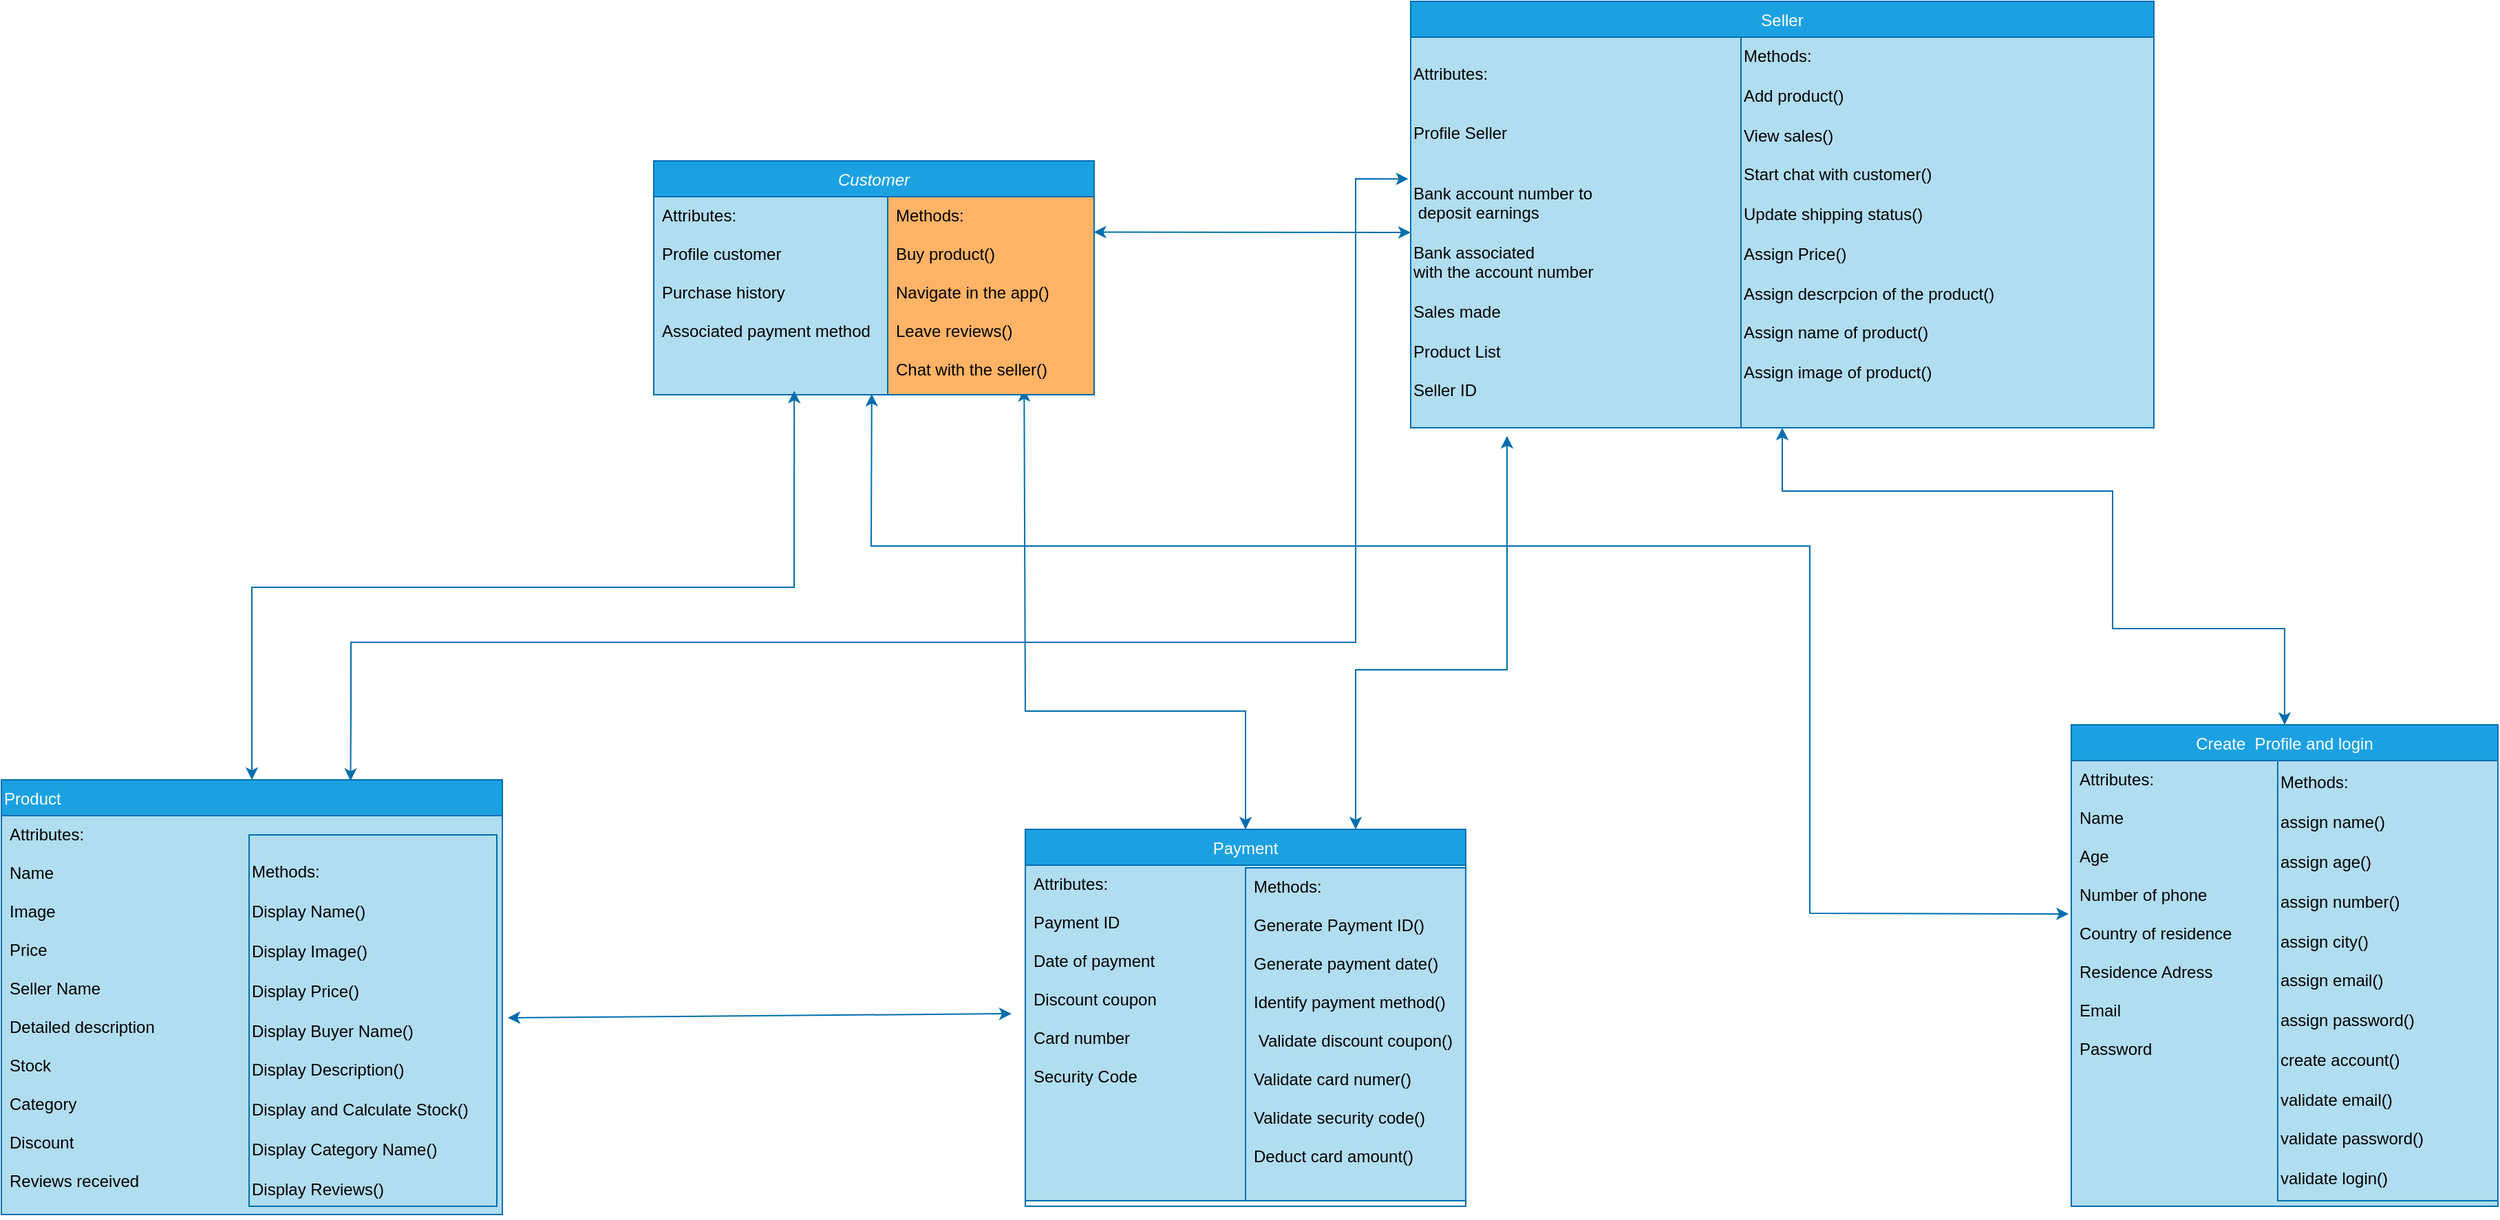 <mxfile version="27.0.5">
  <diagram id="C5RBs43oDa-KdzZeNtuy" name="Page-1">
    <mxGraphModel dx="3125" dy="2436" grid="1" gridSize="10" guides="1" tooltips="1" connect="1" arrows="1" fold="1" page="1" pageScale="1" pageWidth="827" pageHeight="1169" background="light-dark(#FFFFFF,#FFFFFF)" math="0" shadow="0">
      <root>
        <mxCell id="WIyWlLk6GJQsqaUBKTNV-0" />
        <mxCell id="WIyWlLk6GJQsqaUBKTNV-1" parent="WIyWlLk6GJQsqaUBKTNV-0" />
        <mxCell id="zkfFHV4jXpPFQw0GAbJ--0" value="Customer" style="swimlane;fontStyle=2;align=center;verticalAlign=top;childLayout=stackLayout;horizontal=1;startSize=26;horizontalStack=0;resizeParent=1;resizeLast=0;collapsible=1;marginBottom=0;rounded=0;shadow=0;strokeWidth=1;fillColor=light-dark(#1BA1E2,#FF8000);strokeColor=light-dark(#006EAF,#000000);fontColor=#ffffff;" parent="WIyWlLk6GJQsqaUBKTNV-1" vertex="1">
          <mxGeometry x="-30" y="-240" width="320" height="170" as="geometry">
            <mxRectangle x="230" y="140" width="160" height="26" as="alternateBounds" />
          </mxGeometry>
        </mxCell>
        <mxCell id="zkfFHV4jXpPFQw0GAbJ--1" value="Attributes:&#xa;&#xa;Profile customer&#xa;&#xa;Purchase history&#xa;&#xa;Associated payment method&#xa;&#xa;&#xa;&#xa;&#xa;" style="text;align=left;verticalAlign=top;spacingLeft=4;spacingRight=4;overflow=hidden;rotatable=0;points=[[0,0.5],[1,0.5]];portConstraint=eastwest;fillColor=light-dark(#B1DDF0,#FFB366);strokeColor=light-dark(#006EAF,#000000);" parent="zkfFHV4jXpPFQw0GAbJ--0" vertex="1">
          <mxGeometry y="26" width="320" height="144" as="geometry" />
        </mxCell>
        <mxCell id="zkfFHV4jXpPFQw0GAbJ--6" value="Product" style="swimlane;fontStyle=0;align=left;verticalAlign=top;childLayout=stackLayout;horizontal=1;startSize=26;horizontalStack=0;resizeParent=1;resizeLast=0;collapsible=1;marginBottom=0;rounded=0;shadow=0;strokeWidth=1;fillColor=light-dark(#1BA1E2,#FF8000);fontColor=#ffffff;strokeColor=light-dark(#006EAF,#000000);" parent="WIyWlLk6GJQsqaUBKTNV-1" vertex="1">
          <mxGeometry x="-504" y="210" width="364" height="316" as="geometry">
            <mxRectangle x="130" y="380" width="160" height="26" as="alternateBounds" />
          </mxGeometry>
        </mxCell>
        <mxCell id="zkfFHV4jXpPFQw0GAbJ--7" value="Attributes:&#xa;&#xa;Name&#xa;&#xa;Image&#xa;&#xa;Price&#xa;&#xa;Seller Name&#xa;&#xa;Detailed description&#xa;&#xa;Stock &#xa;&#xa;Category&#xa;&#xa;Discount&#xa;&#xa;Reviews received&#xa;&#xa;&#xa;&#xa;&#xa;" style="text;align=left;verticalAlign=top;spacingLeft=4;spacingRight=4;overflow=hidden;rotatable=0;points=[[0,0.5],[1,0.5]];portConstraint=eastwest;fillColor=light-dark(#B1DDF0,#FFB366);strokeColor=light-dark(#006EAF,#000000);" parent="zkfFHV4jXpPFQw0GAbJ--6" vertex="1">
          <mxGeometry y="26" width="364" height="290" as="geometry" />
        </mxCell>
        <mxCell id="zkfFHV4jXpPFQw0GAbJ--13" value="Payment" style="swimlane;fontStyle=0;align=center;verticalAlign=top;childLayout=stackLayout;horizontal=1;startSize=26;horizontalStack=0;resizeParent=1;resizeLast=0;collapsible=1;marginBottom=0;rounded=0;shadow=0;strokeWidth=1;fillColor=light-dark(#1BA1E2,#FF8000);fontColor=#ffffff;strokeColor=light-dark(#006EAF,#000000);" parent="WIyWlLk6GJQsqaUBKTNV-1" vertex="1">
          <mxGeometry x="240" y="246" width="320" height="274" as="geometry">
            <mxRectangle x="340" y="380" width="170" height="26" as="alternateBounds" />
          </mxGeometry>
        </mxCell>
        <mxCell id="zkfFHV4jXpPFQw0GAbJ--14" value="Attributes:&#xa;&#xa;Payment ID &#xa;&#xa;Date of payment&#xa;&#xa;Discount coupon&#xa;&#xa;Card number&#xa;&#xa;Security Code" style="text;align=left;verticalAlign=top;spacingLeft=4;spacingRight=4;overflow=hidden;rotatable=0;points=[[0,0.5],[1,0.5]];portConstraint=eastwest;fillColor=light-dark(#B1DDF0,#FFB366);strokeColor=light-dark(#006EAF,#000000);" parent="zkfFHV4jXpPFQw0GAbJ--13" vertex="1">
          <mxGeometry y="26" width="320" height="244" as="geometry" />
        </mxCell>
        <mxCell id="zkfFHV4jXpPFQw0GAbJ--17" value="Seller" style="swimlane;fontStyle=0;align=center;verticalAlign=top;childLayout=stackLayout;horizontal=1;startSize=26;horizontalStack=0;resizeParent=1;resizeLast=0;collapsible=1;marginBottom=0;rounded=0;shadow=0;strokeWidth=1;fillColor=light-dark(#1BA1E2,#FF8000);strokeColor=light-dark(#006EAF,#000000);fontColor=#ffffff;" parent="WIyWlLk6GJQsqaUBKTNV-1" vertex="1">
          <mxGeometry x="520" y="-356" width="540" height="310" as="geometry">
            <mxRectangle x="550" y="140" width="160" height="26" as="alternateBounds" />
          </mxGeometry>
        </mxCell>
        <mxCell id="hMOmFAutKiFjXkRdDynN-48" value="" style="endArrow=classic;startArrow=classic;html=1;rounded=0;entryX=0.319;entryY=0.98;entryDx=0;entryDy=0;strokeColor=light-dark(#006EAF,#000000);exitX=0.5;exitY=0;exitDx=0;exitDy=0;entryPerimeter=0;" parent="WIyWlLk6GJQsqaUBKTNV-1" source="zkfFHV4jXpPFQw0GAbJ--6" target="zkfFHV4jXpPFQw0GAbJ--1" edge="1">
          <mxGeometry width="50" height="50" relative="1" as="geometry">
            <mxPoint x="160" y="310" as="sourcePoint" />
            <mxPoint x="140" y="320" as="targetPoint" />
            <Array as="points">
              <mxPoint x="-322" y="70" />
              <mxPoint x="72" y="70" />
            </Array>
          </mxGeometry>
        </mxCell>
        <mxCell id="hMOmFAutKiFjXkRdDynN-49" value="" style="endArrow=classic;startArrow=classic;html=1;rounded=0;exitX=0.998;exitY=0.179;exitDx=0;exitDy=0;exitPerimeter=0;strokeColor=light-dark(#006EAF,#000000);entryX=0;entryY=0.5;entryDx=0;entryDy=0;" parent="WIyWlLk6GJQsqaUBKTNV-1" source="zkfFHV4jXpPFQw0GAbJ--5" target="gZKawcKhAUTIa8w26TKA-3" edge="1">
          <mxGeometry width="50" height="50" relative="1" as="geometry">
            <mxPoint x="340" y="180" as="sourcePoint" />
            <mxPoint x="590" y="-89" as="targetPoint" />
            <Array as="points" />
          </mxGeometry>
        </mxCell>
        <mxCell id="hMOmFAutKiFjXkRdDynN-50" value="" style="endArrow=classic;startArrow=classic;html=1;rounded=0;entryX=-0.006;entryY=0.344;entryDx=0;entryDy=0;entryPerimeter=0;strokeColor=light-dark(#006EAF,#000000);exitX=0.495;exitY=0.996;exitDx=0;exitDy=0;exitPerimeter=0;" parent="WIyWlLk6GJQsqaUBKTNV-1" source="zkfFHV4jXpPFQw0GAbJ--1" target="hMOmFAutKiFjXkRdDynN-60" edge="1">
          <mxGeometry width="50" height="50" relative="1" as="geometry">
            <mxPoint x="110" y="40" as="sourcePoint" />
            <mxPoint x="550" y="365" as="targetPoint" />
            <Array as="points">
              <mxPoint x="128" y="40" />
              <mxPoint x="810" y="40" />
              <mxPoint x="810" y="307" />
            </Array>
          </mxGeometry>
        </mxCell>
        <mxCell id="hMOmFAutKiFjXkRdDynN-51" value="" style="endArrow=classic;startArrow=classic;html=1;rounded=0;exitX=0.5;exitY=0;exitDx=0;exitDy=0;entryX=0.661;entryY=0.972;entryDx=0;entryDy=0;entryPerimeter=0;strokeColor=light-dark(#006EAF,#000000);" parent="WIyWlLk6GJQsqaUBKTNV-1" source="zkfFHV4jXpPFQw0GAbJ--13" target="zkfFHV4jXpPFQw0GAbJ--5" edge="1">
          <mxGeometry width="50" height="50" relative="1" as="geometry">
            <mxPoint x="230" y="280" as="sourcePoint" />
            <mxPoint x="190" y="230" as="targetPoint" />
            <Array as="points">
              <mxPoint x="400" y="160" />
              <mxPoint x="240" y="160" />
            </Array>
          </mxGeometry>
        </mxCell>
        <mxCell id="hMOmFAutKiFjXkRdDynN-56" value="" style="endArrow=classic;startArrow=classic;html=1;rounded=0;entryX=-0.007;entryY=0.363;entryDx=0;entryDy=0;entryPerimeter=0;strokeColor=light-dark(#006EAF,#000000);exitX=0.697;exitY=0.002;exitDx=0;exitDy=0;exitPerimeter=0;" parent="WIyWlLk6GJQsqaUBKTNV-1" source="zkfFHV4jXpPFQw0GAbJ--6" target="gZKawcKhAUTIa8w26TKA-3" edge="1">
          <mxGeometry width="50" height="50" relative="1" as="geometry">
            <mxPoint x="210" y="310" as="sourcePoint" />
            <mxPoint x="580" y="-30" as="targetPoint" />
            <Array as="points">
              <mxPoint x="-250" y="160" />
              <mxPoint x="-250" y="110" />
              <mxPoint y="110" />
              <mxPoint x="250" y="110" />
              <mxPoint x="480" y="110" />
              <mxPoint x="480" y="-188" />
              <mxPoint x="480" y="-227" />
            </Array>
          </mxGeometry>
        </mxCell>
        <mxCell id="hMOmFAutKiFjXkRdDynN-57" value="" style="endArrow=classic;startArrow=classic;html=1;rounded=0;strokeColor=light-dark(#006EAF,#000000);" parent="WIyWlLk6GJQsqaUBKTNV-1" edge="1">
          <mxGeometry width="50" height="50" relative="1" as="geometry">
            <mxPoint x="-136" y="383" as="sourcePoint" />
            <mxPoint x="230" y="380" as="targetPoint" />
          </mxGeometry>
        </mxCell>
        <mxCell id="hMOmFAutKiFjXkRdDynN-59" value="Create  Profile and login" style="swimlane;fontStyle=0;align=center;verticalAlign=top;childLayout=stackLayout;horizontal=1;startSize=26;horizontalStack=0;resizeParent=1;resizeLast=0;collapsible=1;marginBottom=0;rounded=0;shadow=0;strokeWidth=1;fillColor=light-dark(#1BA1E2,#FF8000);fontColor=#ffffff;strokeColor=light-dark(#006EAF,#000000);" parent="WIyWlLk6GJQsqaUBKTNV-1" vertex="1">
          <mxGeometry x="1000" y="170" width="310" height="350" as="geometry">
            <mxRectangle x="340" y="380" width="170" height="26" as="alternateBounds" />
          </mxGeometry>
        </mxCell>
        <mxCell id="hMOmFAutKiFjXkRdDynN-60" value="Attributes:&#xa;&#xa;Name&#xa;&#xa;Age&#xa;&#xa;Number of phone&#xa;&#xa;Country of residence&#xa;&#xa;Residence Adress&#xa;&#xa;Email&#xa;&#xa;Password&#xa;" style="text;align=left;verticalAlign=top;spacingLeft=4;spacingRight=4;overflow=hidden;rotatable=0;points=[[0,0.5],[1,0.5]];portConstraint=eastwest;fillColor=light-dark(#B1DDF0,#FFB366);strokeColor=light-dark(#006EAF,#000000);" parent="hMOmFAutKiFjXkRdDynN-59" vertex="1">
          <mxGeometry y="26" width="310" height="324" as="geometry" />
        </mxCell>
        <mxCell id="LvjqZHDxVW7alVzlWKOc-0" value="" style="endArrow=classic;startArrow=classic;html=1;rounded=0;entryX=0.5;entryY=1;entryDx=0;entryDy=0;exitX=0.5;exitY=0;exitDx=0;exitDy=0;strokeColor=light-dark(#006EAF,#000000);" parent="WIyWlLk6GJQsqaUBKTNV-1" source="hMOmFAutKiFjXkRdDynN-59" target="zkfFHV4jXpPFQw0GAbJ--17" edge="1">
          <mxGeometry width="50" height="50" relative="1" as="geometry">
            <mxPoint x="640" y="440" as="sourcePoint" />
            <mxPoint x="690" y="390" as="targetPoint" />
            <Array as="points">
              <mxPoint x="1155" y="100" />
              <mxPoint x="1030" y="100" />
              <mxPoint x="1030" />
              <mxPoint x="890" />
              <mxPoint x="790" />
            </Array>
          </mxGeometry>
        </mxCell>
        <mxCell id="ri72hVkq9TnGS-etohJp-11" style="edgeStyle=orthogonalEdgeStyle;rounded=0;orthogonalLoop=1;jettySize=auto;html=1;exitX=0.5;exitY=1;exitDx=0;exitDy=0;" parent="WIyWlLk6GJQsqaUBKTNV-1" edge="1">
          <mxGeometry relative="1" as="geometry">
            <mxPoint x="360" y="900" as="targetPoint" />
          </mxGeometry>
        </mxCell>
        <mxCell id="hMOmFAutKiFjXkRdDynN-70" value="&lt;div&gt;Methods:&lt;/div&gt;&lt;div&gt;&lt;br&gt;&lt;/div&gt;Add product()&amp;nbsp;&lt;div&gt;&lt;br&gt;View sales()&lt;/div&gt;&lt;div&gt;&lt;br&gt;Start chat with customer()&lt;/div&gt;&lt;div&gt;&lt;br&gt;&lt;/div&gt;&lt;div&gt;&lt;span style=&quot;background-color: transparent; color: light-dark(rgb(0, 0, 0), rgb(255, 255, 255));&quot;&gt;Update shipping status()&lt;/span&gt;&lt;/div&gt;&lt;div&gt;&lt;span style=&quot;background-color: transparent; color: light-dark(rgb(0, 0, 0), rgb(255, 255, 255));&quot;&gt;&lt;br&gt;&lt;/span&gt;&lt;/div&gt;&lt;div&gt;&lt;span style=&quot;background-color: transparent; color: light-dark(rgb(0, 0, 0), rgb(255, 255, 255));&quot;&gt;Assign Price()&amp;nbsp;&lt;/span&gt;&lt;/div&gt;&lt;div&gt;&lt;br&gt;&lt;/div&gt;&lt;div&gt;Assign descrpcion of the product()&lt;/div&gt;&lt;div&gt;&lt;br&gt;&lt;/div&gt;&lt;div&gt;Assign name of product()&lt;/div&gt;&lt;div&gt;&lt;br&gt;&lt;/div&gt;&lt;div&gt;Assign image of product()&lt;/div&gt;&lt;div&gt;&lt;span style=&quot;background-color: transparent; color: light-dark(rgb(0, 0, 0), rgb(255, 255, 255));&quot;&gt;&lt;br&gt;&lt;/span&gt;&lt;/div&gt;" style="text;whiteSpace=wrap;html=1;fillColor=light-dark(#B1DDF0,#FFB366);strokeColor=light-dark(#006EAF,#000000);" parent="WIyWlLk6GJQsqaUBKTNV-1" vertex="1">
          <mxGeometry x="760" y="-330" width="300" height="284" as="geometry" />
        </mxCell>
        <mxCell id="hMOmFAutKiFjXkRdDynN-62" value="Methods:&lt;div&gt;&lt;br&gt;&lt;/div&gt;&lt;div&gt;&lt;div&gt;assign name()&lt;/div&gt;&lt;div&gt;&lt;br&gt;&lt;/div&gt;&lt;div&gt;assign age()&lt;/div&gt;&lt;div&gt;&lt;br&gt;&lt;/div&gt;&lt;div&gt;assign number()&lt;/div&gt;&lt;div&gt;&lt;br&gt;&lt;/div&gt;&lt;div&gt;assign city()&lt;/div&gt;&lt;div&gt;&lt;br&gt;&lt;/div&gt;&lt;div&gt;assign email()&lt;/div&gt;&lt;div&gt;&lt;br&gt;&lt;/div&gt;&lt;div&gt;assign password()&lt;/div&gt;&lt;div&gt;&lt;br&gt;&lt;/div&gt;&lt;div&gt;create account()&lt;/div&gt;&lt;div&gt;&lt;br&gt;&lt;/div&gt;&lt;div&gt;validate email()&lt;/div&gt;&lt;div&gt;&lt;br&gt;&lt;/div&gt;&lt;div&gt;validate password()&lt;/div&gt;&lt;div&gt;&lt;br&gt;&lt;/div&gt;&lt;div&gt;validate login()&lt;/div&gt;&lt;/div&gt;" style="text;html=1;align=left;verticalAlign=middle;resizable=0;points=[];autosize=1;strokeColor=light-dark(#006EAF,#000000);fillColor=light-dark(#B1DDF0,#FFB366);fillStyle=solid;" parent="WIyWlLk6GJQsqaUBKTNV-1" vertex="1">
          <mxGeometry x="1150" y="196" width="160" height="320" as="geometry" />
        </mxCell>
        <mxCell id="gZKawcKhAUTIa8w26TKA-2" value="&lt;div&gt;&lt;br&gt;&lt;/div&gt;&lt;div&gt;Methods:&lt;/div&gt;&lt;div&gt;&amp;nbsp;&lt;/div&gt;&lt;div&gt;Display Name()&lt;/div&gt;&lt;div&gt;&lt;span style=&quot;background-color: transparent; color: light-dark(rgb(0, 0, 0), rgb(255, 255, 255));&quot;&gt;&lt;br&gt;&lt;/span&gt;&lt;/div&gt;&lt;div&gt;&lt;span style=&quot;background-color: transparent; color: light-dark(rgb(0, 0, 0), rgb(255, 255, 255));&quot;&gt;Display Image()&lt;/span&gt;&lt;/div&gt;&lt;div&gt;&lt;br&gt;&lt;/div&gt;&lt;div&gt;Display Price()&lt;/div&gt;&lt;div&gt;&lt;br&gt;&lt;/div&gt;&lt;div&gt;Display Buyer Name()&lt;/div&gt;&lt;div&gt;&lt;br&gt;&lt;/div&gt;&lt;div&gt;Display Description()&lt;/div&gt;&lt;div&gt;&lt;br&gt;&lt;/div&gt;&lt;div&gt;&lt;span style=&quot;background-color: transparent; color: light-dark(rgb(0, 0, 0), rgb(255, 255, 255));&quot;&gt;Display and Calculate Stock()&lt;/span&gt;&lt;/div&gt;&lt;div&gt;&lt;br&gt;&lt;/div&gt;&lt;div&gt;Display Category Name()&lt;/div&gt;&lt;div&gt;&lt;br&gt;&lt;/div&gt;&lt;div&gt;Display Reviews()&lt;/div&gt;" style="text;html=1;align=left;verticalAlign=middle;resizable=0;points=[];autosize=1;strokeColor=light-dark(#006EAF,#000000);fillColor=light-dark(#B1DDF0,#FFB366);" parent="WIyWlLk6GJQsqaUBKTNV-1" vertex="1">
          <mxGeometry x="-324" y="250" width="180" height="270" as="geometry" />
        </mxCell>
        <mxCell id="ri72hVkq9TnGS-etohJp-10" value="Methods:&#xa;&#xa;Generate Payment ID() &#xa;&#xa;Generate payment date()&#xa;&#xa;Identify payment method()&#xa;&#xa; Validate discount coupon()&#xa;&#xa;Validate card numer()&#xa;&#xa;Validate security code()&#xa;&#xa;Deduct card amount()" style="text;align=left;verticalAlign=top;spacingLeft=4;spacingRight=4;overflow=hidden;rotatable=0;points=[[0,0.5],[1,0.5]];portConstraint=eastwest;fillColor=light-dark(#B1DDF0,#FFB366);strokeColor=light-dark(#006EAF,#000000);" parent="WIyWlLk6GJQsqaUBKTNV-1" vertex="1">
          <mxGeometry x="400" y="274" width="160" height="242" as="geometry" />
        </mxCell>
        <mxCell id="zkfFHV4jXpPFQw0GAbJ--5" value="Methods:&#xa;&#xa;Buy product()&#xa;&#xa;Navigate in the app()&#xa;&#xa;Leave reviews()&#xa;&#xa;Chat with the seller()&#xa;&#xa;" style="text;align=left;verticalAlign=top;spacingLeft=4;spacingRight=4;overflow=hidden;rotatable=0;points=[[0,0.5],[1,0.5]];portConstraint=eastwest;fillColor=light-dark(#FFB366,#FFB366);strokeColor=light-dark(#006EAF,#000000);" parent="WIyWlLk6GJQsqaUBKTNV-1" vertex="1">
          <mxGeometry x="140" y="-214" width="150" height="144" as="geometry" />
        </mxCell>
        <mxCell id="om2x-9I_dzPGqy-Gi9u0-2" value="" style="endArrow=classic;startArrow=classic;html=1;rounded=0;exitX=1;exitY=0.112;exitDx=0;exitDy=0;exitPerimeter=0;strokeColor=light-dark(#006EAF,#000000);" parent="WIyWlLk6GJQsqaUBKTNV-1" source="zkfFHV4jXpPFQw0GAbJ--1" target="zkfFHV4jXpPFQw0GAbJ--5" edge="1">
          <mxGeometry width="50" height="50" relative="1" as="geometry">
            <mxPoint x="290" y="-198" as="sourcePoint" />
            <mxPoint x="590" y="-89" as="targetPoint" />
            <Array as="points" />
          </mxGeometry>
        </mxCell>
        <mxCell id="gZKawcKhAUTIa8w26TKA-3" value="Attributes:&lt;div&gt;&lt;br&gt;&lt;/div&gt;&lt;div&gt;&lt;br&gt;&lt;/div&gt;&lt;div&gt;Profile Seller&lt;/div&gt;&lt;div&gt;&lt;br&gt;&lt;/div&gt;&lt;div&gt;&lt;br&gt;&lt;/div&gt;&lt;div&gt;&lt;span style=&quot;text-wrap-mode: nowrap;&quot;&gt;Bank account number to&lt;/span&gt;&lt;br style=&quot;padding: 0px; margin: 0px; text-wrap-mode: nowrap;&quot;&gt;&lt;span style=&quot;text-wrap-mode: nowrap;&quot;&gt;&amp;nbsp;deposit earnings&lt;/span&gt;&lt;/div&gt;&lt;div&gt;&lt;br&gt;&lt;/div&gt;&lt;div&gt;&lt;span style=&quot;text-wrap-mode: nowrap;&quot;&gt;Bank associated&amp;nbsp;&lt;/span&gt;&lt;br style=&quot;padding: 0px; margin: 0px; text-wrap-mode: nowrap;&quot;&gt;&lt;span style=&quot;text-wrap-mode: nowrap;&quot;&gt;with the account number&lt;/span&gt;&lt;/div&gt;&lt;div&gt;&lt;span style=&quot;text-wrap-mode: nowrap;&quot;&gt;&lt;br&gt;&lt;/span&gt;&lt;/div&gt;&lt;div&gt;Sales made&lt;span style=&quot;text-wrap-mode: nowrap;&quot;&gt;&lt;/span&gt;&lt;/div&gt;&lt;div&gt;&lt;br&gt;&lt;/div&gt;&lt;div&gt;&lt;span style=&quot;text-wrap-mode: nowrap;&quot;&gt;Product List&lt;/span&gt;&lt;/div&gt;&lt;div&gt;&lt;span style=&quot;text-wrap-mode: nowrap;&quot;&gt;&lt;br&gt;&lt;/span&gt;&lt;/div&gt;&lt;div&gt;&lt;span style=&quot;text-wrap-mode: nowrap;&quot;&gt;Seller ID&lt;/span&gt;&lt;/div&gt;" style="text;html=1;align=left;verticalAlign=middle;whiteSpace=wrap;rounded=0;fillColor=light-dark(#B1DDF0,#FFB366);strokeColor=light-dark(#006EAF,#000000);" parent="WIyWlLk6GJQsqaUBKTNV-1" vertex="1">
          <mxGeometry x="520" y="-330" width="240" height="284" as="geometry" />
        </mxCell>
        <mxCell id="6VVaGDxUbJur0b0IJhCP-1" value="" style="endArrow=classic;startArrow=classic;html=1;rounded=0;exitX=0.75;exitY=0;exitDx=0;exitDy=0;strokeColor=light-dark(#006EAF,#000000);" parent="WIyWlLk6GJQsqaUBKTNV-1" source="zkfFHV4jXpPFQw0GAbJ--13" edge="1">
          <mxGeometry width="50" height="50" relative="1" as="geometry">
            <mxPoint x="791" y="300" as="sourcePoint" />
            <mxPoint x="590" y="-40" as="targetPoint" />
            <Array as="points">
              <mxPoint x="480" y="130" />
              <mxPoint x="590" y="130" />
            </Array>
          </mxGeometry>
        </mxCell>
      </root>
    </mxGraphModel>
  </diagram>
</mxfile>
